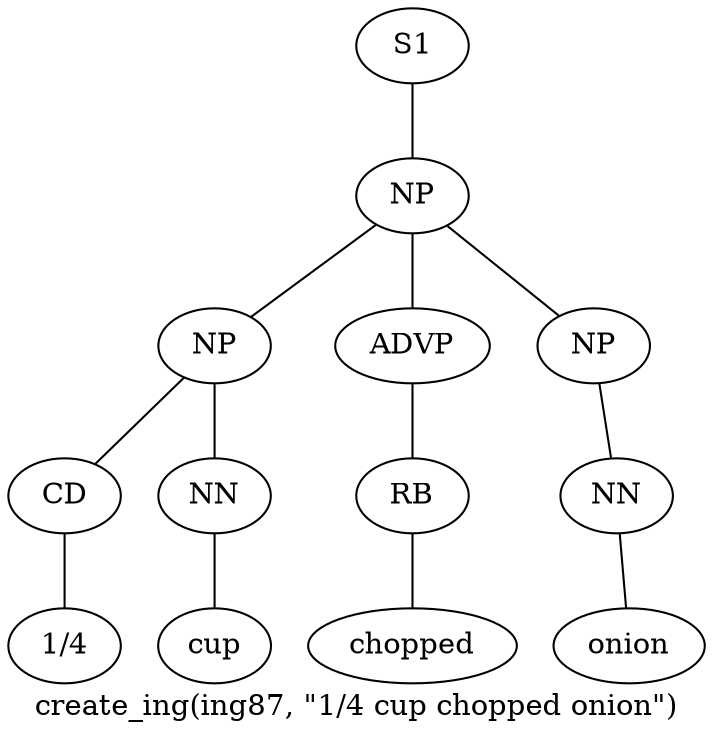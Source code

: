 graph SyntaxGraph {
	label = "create_ing(ing87, \"1/4 cup chopped onion\")";
	Node0 [label="S1"];
	Node1 [label="NP"];
	Node2 [label="NP"];
	Node3 [label="CD"];
	Node4 [label="1/4"];
	Node5 [label="NN"];
	Node6 [label="cup"];
	Node7 [label="ADVP"];
	Node8 [label="RB"];
	Node9 [label="chopped"];
	Node10 [label="NP"];
	Node11 [label="NN"];
	Node12 [label="onion"];

	Node0 -- Node1;
	Node1 -- Node2;
	Node1 -- Node7;
	Node1 -- Node10;
	Node2 -- Node3;
	Node2 -- Node5;
	Node3 -- Node4;
	Node5 -- Node6;
	Node7 -- Node8;
	Node8 -- Node9;
	Node10 -- Node11;
	Node11 -- Node12;
}